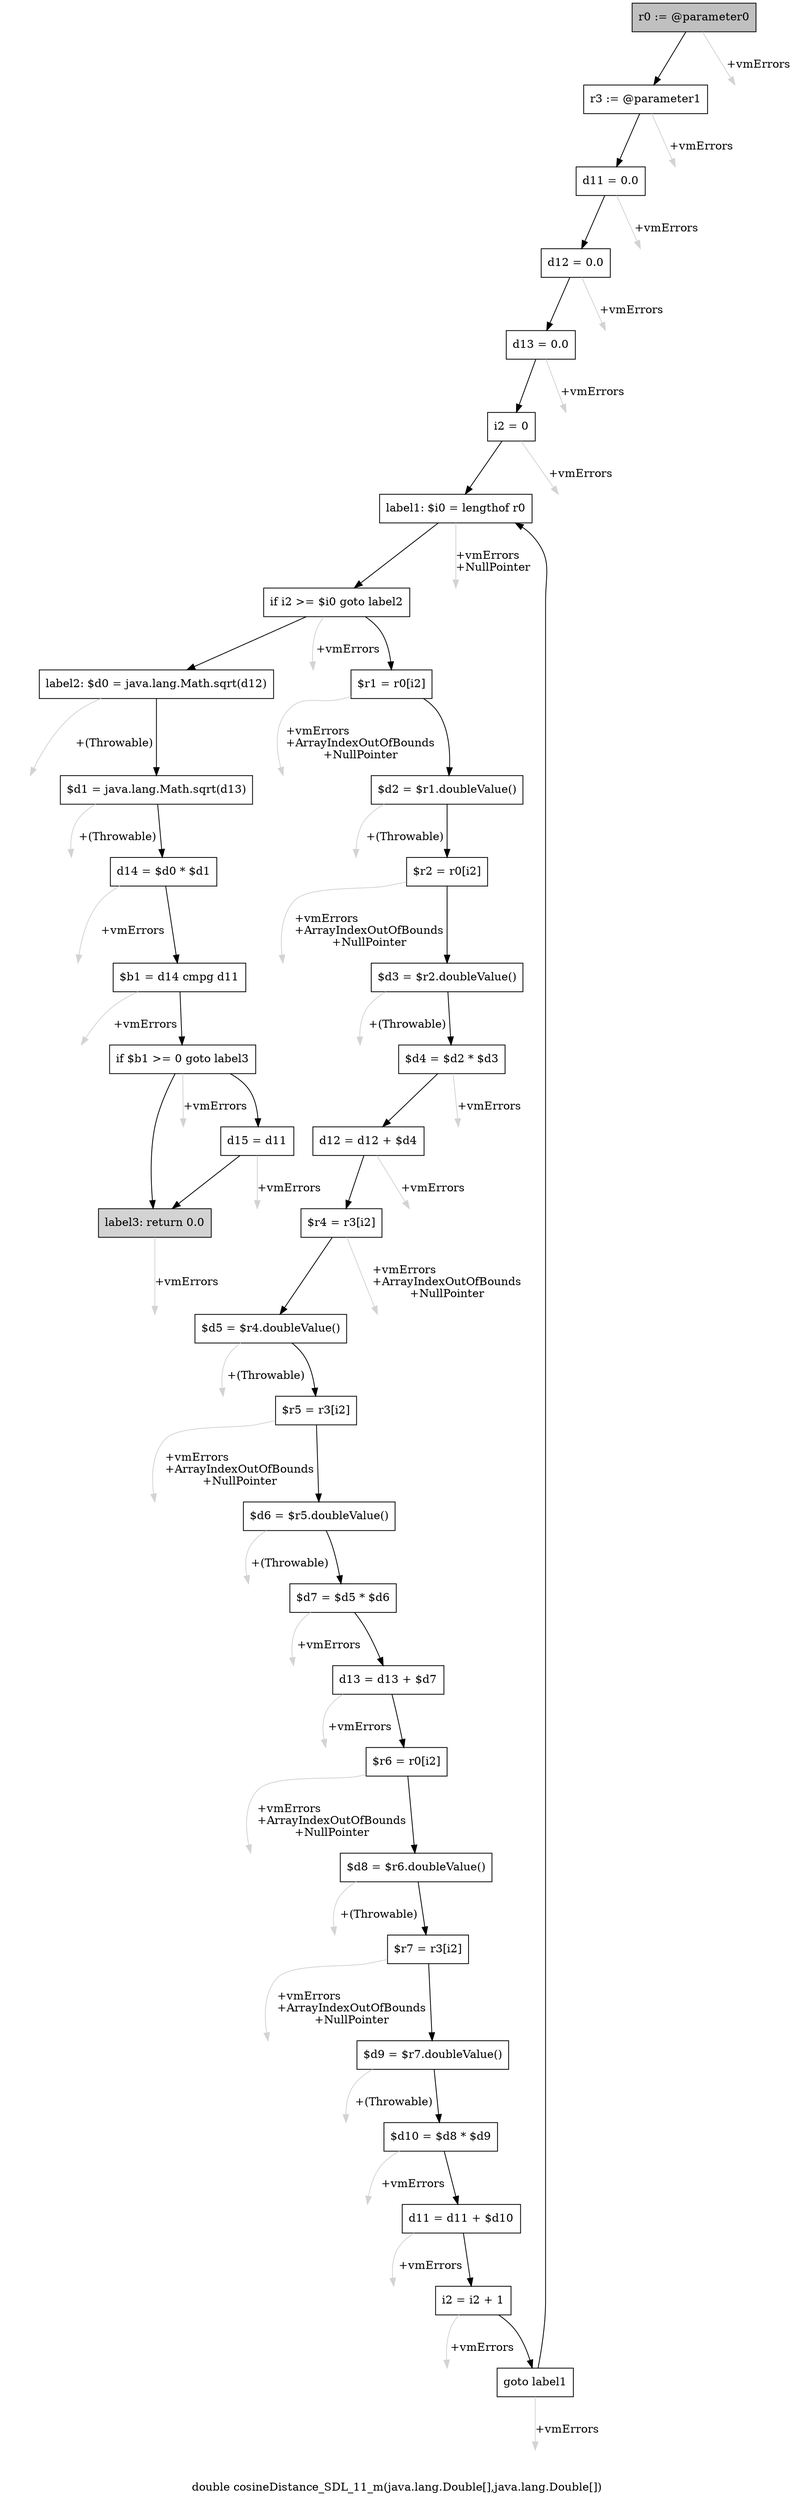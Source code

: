 digraph "double cosineDistance_SDL_11_m(java.lang.Double[],java.lang.Double[])" {
    label="double cosineDistance_SDL_11_m(java.lang.Double[],java.lang.Double[])";
    node [shape=box];
    "0" [style=filled,fillcolor=gray,label="r0 := @parameter0",];
    "1" [label="r3 := @parameter1",];
    "0"->"1" [color=black,];
    "35" [style=invis,label="Esc",];
    "0"->"35" [color=lightgray,label="\l+vmErrors",];
    "2" [label="d11 = 0.0",];
    "1"->"2" [color=black,];
    "36" [style=invis,label="Esc",];
    "1"->"36" [color=lightgray,label="\l+vmErrors",];
    "3" [label="d12 = 0.0",];
    "2"->"3" [color=black,];
    "37" [style=invis,label="Esc",];
    "2"->"37" [color=lightgray,label="\l+vmErrors",];
    "4" [label="d13 = 0.0",];
    "3"->"4" [color=black,];
    "38" [style=invis,label="Esc",];
    "3"->"38" [color=lightgray,label="\l+vmErrors",];
    "5" [label="i2 = 0",];
    "4"->"5" [color=black,];
    "39" [style=invis,label="Esc",];
    "4"->"39" [color=lightgray,label="\l+vmErrors",];
    "6" [label="label1: $i0 = lengthof r0",];
    "5"->"6" [color=black,];
    "40" [style=invis,label="Esc",];
    "5"->"40" [color=lightgray,label="\l+vmErrors",];
    "7" [label="if i2 >= $i0 goto label2",];
    "6"->"7" [color=black,];
    "41" [style=invis,label="Esc",];
    "6"->"41" [color=lightgray,label="\l+vmErrors\l+NullPointer",];
    "8" [label="$r1 = r0[i2]",];
    "7"->"8" [color=black,];
    "28" [label="label2: $d0 = java.lang.Math.sqrt(d12)",];
    "7"->"28" [color=black,];
    "42" [style=invis,label="Esc",];
    "7"->"42" [color=lightgray,label="\l+vmErrors",];
    "9" [label="$d2 = $r1.doubleValue()",];
    "8"->"9" [color=black,];
    "43" [style=invis,label="Esc",];
    "8"->"43" [color=lightgray,label="\l+vmErrors\l+ArrayIndexOutOfBounds\l+NullPointer",];
    "10" [label="$r2 = r0[i2]",];
    "9"->"10" [color=black,];
    "44" [style=invis,label="Esc",];
    "9"->"44" [color=lightgray,label="\l+(Throwable)",];
    "11" [label="$d3 = $r2.doubleValue()",];
    "10"->"11" [color=black,];
    "45" [style=invis,label="Esc",];
    "10"->"45" [color=lightgray,label="\l+vmErrors\l+ArrayIndexOutOfBounds\l+NullPointer",];
    "12" [label="$d4 = $d2 * $d3",];
    "11"->"12" [color=black,];
    "46" [style=invis,label="Esc",];
    "11"->"46" [color=lightgray,label="\l+(Throwable)",];
    "13" [label="d12 = d12 + $d4",];
    "12"->"13" [color=black,];
    "47" [style=invis,label="Esc",];
    "12"->"47" [color=lightgray,label="\l+vmErrors",];
    "14" [label="$r4 = r3[i2]",];
    "13"->"14" [color=black,];
    "48" [style=invis,label="Esc",];
    "13"->"48" [color=lightgray,label="\l+vmErrors",];
    "15" [label="$d5 = $r4.doubleValue()",];
    "14"->"15" [color=black,];
    "49" [style=invis,label="Esc",];
    "14"->"49" [color=lightgray,label="\l+vmErrors\l+ArrayIndexOutOfBounds\l+NullPointer",];
    "16" [label="$r5 = r3[i2]",];
    "15"->"16" [color=black,];
    "50" [style=invis,label="Esc",];
    "15"->"50" [color=lightgray,label="\l+(Throwable)",];
    "17" [label="$d6 = $r5.doubleValue()",];
    "16"->"17" [color=black,];
    "51" [style=invis,label="Esc",];
    "16"->"51" [color=lightgray,label="\l+vmErrors\l+ArrayIndexOutOfBounds\l+NullPointer",];
    "18" [label="$d7 = $d5 * $d6",];
    "17"->"18" [color=black,];
    "52" [style=invis,label="Esc",];
    "17"->"52" [color=lightgray,label="\l+(Throwable)",];
    "19" [label="d13 = d13 + $d7",];
    "18"->"19" [color=black,];
    "53" [style=invis,label="Esc",];
    "18"->"53" [color=lightgray,label="\l+vmErrors",];
    "20" [label="$r6 = r0[i2]",];
    "19"->"20" [color=black,];
    "54" [style=invis,label="Esc",];
    "19"->"54" [color=lightgray,label="\l+vmErrors",];
    "21" [label="$d8 = $r6.doubleValue()",];
    "20"->"21" [color=black,];
    "55" [style=invis,label="Esc",];
    "20"->"55" [color=lightgray,label="\l+vmErrors\l+ArrayIndexOutOfBounds\l+NullPointer",];
    "22" [label="$r7 = r3[i2]",];
    "21"->"22" [color=black,];
    "56" [style=invis,label="Esc",];
    "21"->"56" [color=lightgray,label="\l+(Throwable)",];
    "23" [label="$d9 = $r7.doubleValue()",];
    "22"->"23" [color=black,];
    "57" [style=invis,label="Esc",];
    "22"->"57" [color=lightgray,label="\l+vmErrors\l+ArrayIndexOutOfBounds\l+NullPointer",];
    "24" [label="$d10 = $d8 * $d9",];
    "23"->"24" [color=black,];
    "58" [style=invis,label="Esc",];
    "23"->"58" [color=lightgray,label="\l+(Throwable)",];
    "25" [label="d11 = d11 + $d10",];
    "24"->"25" [color=black,];
    "59" [style=invis,label="Esc",];
    "24"->"59" [color=lightgray,label="\l+vmErrors",];
    "26" [label="i2 = i2 + 1",];
    "25"->"26" [color=black,];
    "60" [style=invis,label="Esc",];
    "25"->"60" [color=lightgray,label="\l+vmErrors",];
    "27" [label="goto label1",];
    "26"->"27" [color=black,];
    "61" [style=invis,label="Esc",];
    "26"->"61" [color=lightgray,label="\l+vmErrors",];
    "27"->"6" [color=black,];
    "62" [style=invis,label="Esc",];
    "27"->"62" [color=lightgray,label="\l+vmErrors",];
    "29" [label="$d1 = java.lang.Math.sqrt(d13)",];
    "28"->"29" [color=black,];
    "63" [style=invis,label="Esc",];
    "28"->"63" [color=lightgray,label="\l+(Throwable)",];
    "30" [label="d14 = $d0 * $d1",];
    "29"->"30" [color=black,];
    "64" [style=invis,label="Esc",];
    "29"->"64" [color=lightgray,label="\l+(Throwable)",];
    "31" [label="$b1 = d14 cmpg d11",];
    "30"->"31" [color=black,];
    "65" [style=invis,label="Esc",];
    "30"->"65" [color=lightgray,label="\l+vmErrors",];
    "32" [label="if $b1 >= 0 goto label3",];
    "31"->"32" [color=black,];
    "66" [style=invis,label="Esc",];
    "31"->"66" [color=lightgray,label="\l+vmErrors",];
    "33" [label="d15 = d11",];
    "32"->"33" [color=black,];
    "34" [style=filled,fillcolor=lightgray,label="label3: return 0.0",];
    "32"->"34" [color=black,];
    "67" [style=invis,label="Esc",];
    "32"->"67" [color=lightgray,label="\l+vmErrors",];
    "33"->"34" [color=black,];
    "68" [style=invis,label="Esc",];
    "33"->"68" [color=lightgray,label="\l+vmErrors",];
    "69" [style=invis,label="Esc",];
    "34"->"69" [color=lightgray,label="\l+vmErrors",];
}
